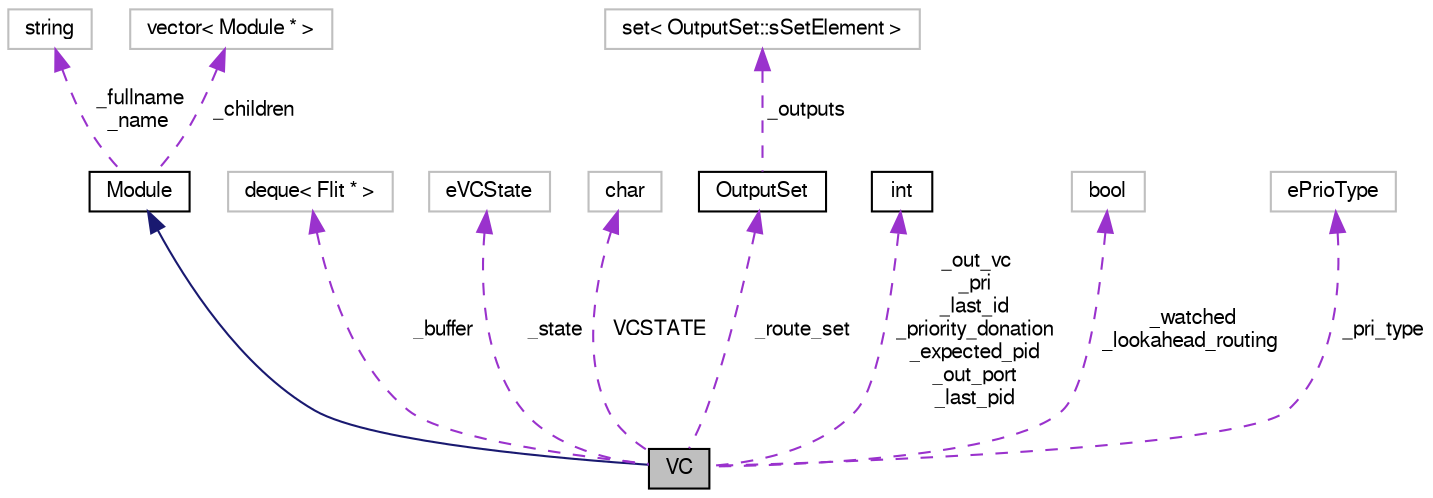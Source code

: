digraph "VC"
{
  bgcolor="transparent";
  edge [fontname="FreeSans",fontsize="10",labelfontname="FreeSans",labelfontsize="10"];
  node [fontname="FreeSans",fontsize="10",shape=record];
  Node2 [label="VC",height=0.2,width=0.4,color="black", fillcolor="grey75", style="filled", fontcolor="black"];
  Node3 -> Node2 [dir="back",color="midnightblue",fontsize="10",style="solid",fontname="FreeSans"];
  Node3 [label="Module",height=0.2,width=0.4,color="black",URL="$classModule.html"];
  Node4 -> Node3 [dir="back",color="darkorchid3",fontsize="10",style="dashed",label=" _fullname\n_name" ,fontname="FreeSans"];
  Node4 [label="string",height=0.2,width=0.4,color="grey75"];
  Node5 -> Node3 [dir="back",color="darkorchid3",fontsize="10",style="dashed",label=" _children" ,fontname="FreeSans"];
  Node5 [label="vector\< Module * \>",height=0.2,width=0.4,color="grey75"];
  Node6 -> Node2 [dir="back",color="darkorchid3",fontsize="10",style="dashed",label=" _buffer" ,fontname="FreeSans"];
  Node6 [label="deque\< Flit * \>",height=0.2,width=0.4,color="grey75"];
  Node7 -> Node2 [dir="back",color="darkorchid3",fontsize="10",style="dashed",label=" _state" ,fontname="FreeSans"];
  Node7 [label="eVCState",height=0.2,width=0.4,color="grey75"];
  Node8 -> Node2 [dir="back",color="darkorchid3",fontsize="10",style="dashed",label=" VCSTATE" ,fontname="FreeSans"];
  Node8 [label="char",height=0.2,width=0.4,color="grey75"];
  Node9 -> Node2 [dir="back",color="darkorchid3",fontsize="10",style="dashed",label=" _route_set" ,fontname="FreeSans"];
  Node9 [label="OutputSet",height=0.2,width=0.4,color="black",URL="$classOutputSet.html"];
  Node10 -> Node9 [dir="back",color="darkorchid3",fontsize="10",style="dashed",label=" _outputs" ,fontname="FreeSans"];
  Node10 [label="set\< OutputSet::sSetElement \>",height=0.2,width=0.4,color="grey75"];
  Node11 -> Node2 [dir="back",color="darkorchid3",fontsize="10",style="dashed",label=" _out_vc\n_pri\n_last_id\n_priority_donation\n_expected_pid\n_out_port\n_last_pid" ,fontname="FreeSans"];
  Node11 [label="int",height=0.2,width=0.4,color="black",URL="$classint.html"];
  Node12 -> Node2 [dir="back",color="darkorchid3",fontsize="10",style="dashed",label=" _watched\n_lookahead_routing" ,fontname="FreeSans"];
  Node12 [label="bool",height=0.2,width=0.4,color="grey75"];
  Node13 -> Node2 [dir="back",color="darkorchid3",fontsize="10",style="dashed",label=" _pri_type" ,fontname="FreeSans"];
  Node13 [label="ePrioType",height=0.2,width=0.4,color="grey75"];
}
